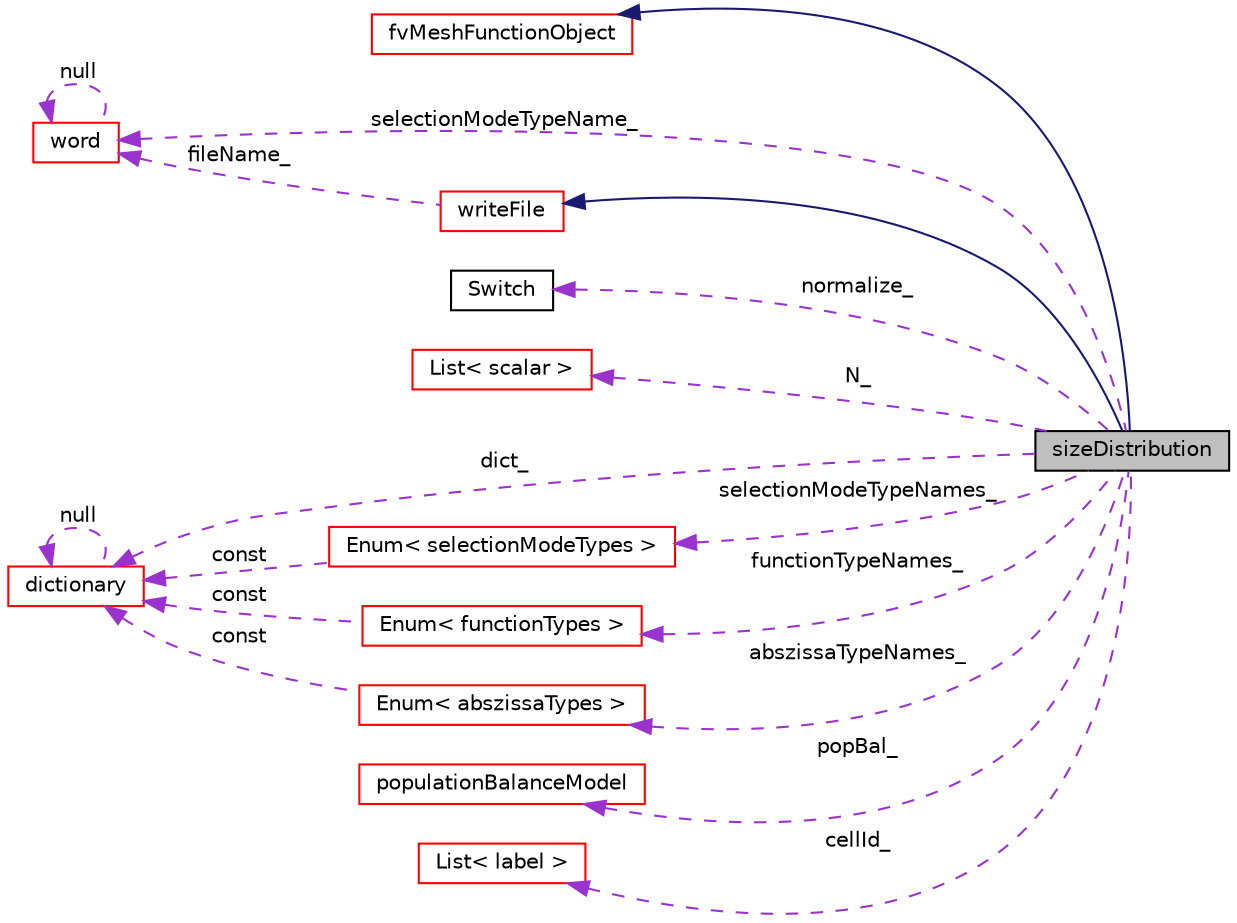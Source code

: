 digraph "sizeDistribution"
{
  bgcolor="transparent";
  edge [fontname="Helvetica",fontsize="10",labelfontname="Helvetica",labelfontsize="10"];
  node [fontname="Helvetica",fontsize="10",shape=record];
  rankdir="LR";
  Node1 [label="sizeDistribution",height=0.2,width=0.4,color="black", fillcolor="grey75", style="filled" fontcolor="black"];
  Node2 -> Node1 [dir="back",color="midnightblue",fontsize="10",style="solid",fontname="Helvetica"];
  Node2 [label="fvMeshFunctionObject",height=0.2,width=0.4,color="red",URL="$classFoam_1_1functionObjects_1_1fvMeshFunctionObject.html",tooltip="Specialization of Foam::functionObject for an Foam::fvMesh, providing a reference to the Foam::fvMesh..."];
  Node3 -> Node1 [dir="back",color="midnightblue",fontsize="10",style="solid",fontname="Helvetica"];
  Node3 [label="writeFile",height=0.2,width=0.4,color="red",URL="$classFoam_1_1functionObjects_1_1writeFile.html",tooltip="functionObject base class for writing single files "];
  Node4 -> Node3 [dir="back",color="darkorchid3",fontsize="10",style="dashed",label=" fileName_" ,fontname="Helvetica"];
  Node4 [label="word",height=0.2,width=0.4,color="red",URL="$classFoam_1_1word.html",tooltip="A class for handling words, derived from Foam::string. "];
  Node4 -> Node4 [dir="back",color="darkorchid3",fontsize="10",style="dashed",label=" null" ,fontname="Helvetica"];
  Node5 -> Node1 [dir="back",color="darkorchid3",fontsize="10",style="dashed",label=" normalize_" ,fontname="Helvetica"];
  Node5 [label="Switch",height=0.2,width=0.4,color="black",URL="$classFoam_1_1Switch.html",tooltip="A simple wrapper around bool so that it can be read as a word: true/false, on/off, yes/no, y/n, t/f, or none. "];
  Node6 -> Node1 [dir="back",color="darkorchid3",fontsize="10",style="dashed",label=" N_" ,fontname="Helvetica"];
  Node6 [label="List\< scalar \>",height=0.2,width=0.4,color="red",URL="$classFoam_1_1List.html"];
  Node7 -> Node1 [dir="back",color="darkorchid3",fontsize="10",style="dashed",label=" dict_" ,fontname="Helvetica"];
  Node7 [label="dictionary",height=0.2,width=0.4,color="red",URL="$classFoam_1_1dictionary.html",tooltip="A list of keyword definitions, which are a keyword followed by a number of values (eg..."];
  Node7 -> Node7 [dir="back",color="darkorchid3",fontsize="10",style="dashed",label=" null" ,fontname="Helvetica"];
  Node8 -> Node1 [dir="back",color="darkorchid3",fontsize="10",style="dashed",label=" popBal_" ,fontname="Helvetica"];
  Node8 [label="populationBalanceModel",height=0.2,width=0.4,color="red",URL="$classFoam_1_1diameterModels_1_1populationBalanceModel.html",tooltip="Class that solves the univariate population balance equation by means of a class method (also called ..."];
  Node9 -> Node1 [dir="back",color="darkorchid3",fontsize="10",style="dashed",label=" cellId_" ,fontname="Helvetica"];
  Node9 [label="List\< label \>",height=0.2,width=0.4,color="red",URL="$classFoam_1_1List.html"];
  Node10 -> Node1 [dir="back",color="darkorchid3",fontsize="10",style="dashed",label=" selectionModeTypeNames_" ,fontname="Helvetica"];
  Node10 [label="Enum\< selectionModeTypes \>",height=0.2,width=0.4,color="red",URL="$classFoam_1_1Enum.html"];
  Node7 -> Node10 [dir="back",color="darkorchid3",fontsize="10",style="dashed",label=" const" ,fontname="Helvetica"];
  Node11 -> Node1 [dir="back",color="darkorchid3",fontsize="10",style="dashed",label=" functionTypeNames_" ,fontname="Helvetica"];
  Node11 [label="Enum\< functionTypes \>",height=0.2,width=0.4,color="red",URL="$classFoam_1_1Enum.html"];
  Node7 -> Node11 [dir="back",color="darkorchid3",fontsize="10",style="dashed",label=" const" ,fontname="Helvetica"];
  Node12 -> Node1 [dir="back",color="darkorchid3",fontsize="10",style="dashed",label=" abszissaTypeNames_" ,fontname="Helvetica"];
  Node12 [label="Enum\< abszissaTypes \>",height=0.2,width=0.4,color="red",URL="$classFoam_1_1Enum.html"];
  Node7 -> Node12 [dir="back",color="darkorchid3",fontsize="10",style="dashed",label=" const" ,fontname="Helvetica"];
  Node4 -> Node1 [dir="back",color="darkorchid3",fontsize="10",style="dashed",label=" selectionModeTypeName_" ,fontname="Helvetica"];
}
